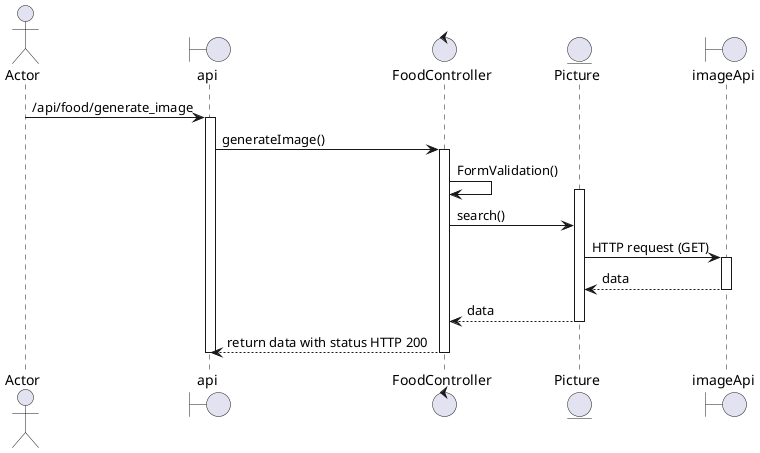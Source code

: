 @startuml delete food assigned

actor "Actor"
boundary "api"
control "FoodController"
entity "Picture"
boundary "imageApi"

"Actor" ->  "api" : /api/food/generate_image
activate api
"api" -> "FoodController" : generateImage()
activate FoodController
"FoodController" ->  "FoodController" : FormValidation()
activate Picture
"FoodController" ->  "Picture" : search()
"Picture" -> "imageApi" : HTTP request (GET)
activate imageApi
"imageApi" --> "Picture" : data
deactivate imageApi
"Picture" --> "FoodController" : data
deactivate Picture
"FoodController" --> "api" : return data with status HTTP 200
deactivate FoodController
deactivate api
@enduml